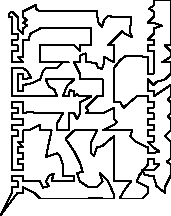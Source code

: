 unitsize(0.001cm);
// 53665.5
draw((200,400)--(0,0));
draw((0,0)--(300,400));
draw((300,400)--(400,400));
draw((400,400)--(400,500));
draw((400,500)--(600,400));
draw((600,400)--(700,300));
draw((700,300)--(800,300));
draw((800,300)--(900,300));
draw((900,300)--(1000,300));
draw((1000,300)--(1100,300));
draw((1100,300)--(1200,300));
draw((1200,300)--(1300,300));
draw((1300,300)--(1400,300));
draw((1400,300)--(1550,300));
draw((1550,300)--(1710,310));
draw((1710,310)--(1800,300));
draw((1800,300)--(1900,300));
draw((1900,300)--(2000,300));
draw((2000,300)--(2000,370));
draw((2000,370)--(1900,600));
draw((1900,600)--(1750,750));
draw((1750,750)--(1800,600));
draw((1800,600)--(1710,510));
draw((1710,510)--(1550,500));
draw((1550,500)--(1400,600));
draw((1400,600)--(1350,750));
draw((1350,750)--(1450,770));
draw((1450,770)--(1400,930));
draw((1400,930)--(1300,1130));
draw((1300,1130)--(1150,1350));
draw((1150,1350)--(1300,1500));
draw((1300,1500)--(1400,1500));
draw((1400,1500)--(1500,1500));
draw((1500,1500)--(1600,1500));
draw((1600,1500)--(1700,1500));
draw((1700,1500)--(1600,1300));
draw((1600,1300)--(1600,1100));
draw((1600,1100)--(1650,1050));
draw((1650,1050)--(1700,1200));
draw((1700,1200)--(1800,1230));
draw((1800,1230)--(2000,1400));
draw((2000,1400)--(2000,1300));
draw((2000,1300)--(2000,1200));
draw((2000,1200)--(2000,1100));
draw((2000,1100)--(2000,1000));
draw((2000,1000)--(2000,900));
draw((2000,900)--(2000,800));
draw((2000,800)--(2000,600));
draw((2000,600)--(2100,600));
draw((2100,600)--(2200,600));
draw((2200,600)--(2300,600));
draw((2300,600)--(2200,469));
draw((2200,469)--(2100,300));
draw((2100,300)--(2200,300));
draw((2200,300)--(2300,300));
draw((2300,300)--(2400,300));
draw((2400,300)--(2500,300));
draw((2500,300)--(2600,400));
draw((2600,400)--(2600,500));
draw((2600,500)--(2400,600));
draw((2400,600)--(2450,710));
draw((2450,710)--(2600,900));
draw((2600,900)--(2600,1000));
draw((2600,1000)--(2700,1000));
draw((2700,1000)--(2700,900));
draw((2700,900)--(2800,900));
draw((2800,900)--(2700,800));
draw((2700,800)--(2600,800));
draw((2600,800)--(2500,800));
draw((2500,800)--(2550,710));
draw((2550,710)--(2700,700));
draw((2700,700)--(2750,520));
draw((2750,520)--(2900,400));
draw((2900,400)--(2900,500));
draw((2900,500)--(3000,700));
draw((3000,700)--(3000,800));
draw((3000,800)--(3000,900));
draw((3000,900)--(2930,950));
draw((2930,950)--(3000,1000));
draw((3000,1000)--(3000,1100));
draw((3000,1100)--(3000,1200));
draw((3000,1200)--(3000,1300));
draw((3000,1300)--(2900,1400));
draw((2900,1400)--(3000,1500));
draw((3000,1500)--(3000,1600));
draw((3000,1600)--(3000,1700));
draw((3000,1700)--(2950,1750));
draw((2950,1750)--(3000,1800));
draw((3000,1800)--(3000,1900));
draw((3000,1900)--(3000,2000));
draw((3000,2000)--(2950,2050));
draw((2950,2050)--(3000,2100));
draw((3000,2100)--(3000,2200));
draw((3000,2200)--(3000,2300));
draw((3000,2300)--(2850,2200));
draw((2850,2200)--(2700,2100));
draw((2700,2100)--(2700,2200));
draw((2700,2200)--(2600,2200));
draw((2600,2200)--(2600,2300));
draw((2600,2300)--(2600,2400));
draw((2600,2400)--(2700,2300));
draw((2700,2300)--(2760,2360));
draw((2760,2360)--(2900,2400));
draw((2900,2400)--(3000,2500));
draw((3000,2500)--(3000,2600));
draw((3000,2600)--(3000,2700));
draw((3000,2700)--(2850,2700));
draw((2850,2700)--(3000,2800));
draw((3000,2800)--(3000,2900));
draw((3000,2900)--(2900,3000));
draw((2900,3000)--(3000,3000));
draw((3000,3000)--(3000,3100));
draw((3000,3100)--(3000,3200));
draw((3000,3200)--(3000,3300));
draw((3000,3300)--(3000,3400));
draw((3000,3400)--(3000,3500));
draw((3000,3500)--(3000,3600));
draw((3000,3600)--(3000,3700));
draw((3000,3700)--(3000,3800));
draw((3000,3800)--(2700,3800));
draw((2700,3800)--(2700,3700));
draw((2700,3700)--(2620,3650));
draw((2620,3650)--(2700,3600));
draw((2700,3600)--(2700,3500));
draw((2700,3500)--(2600,3400));
draw((2600,3400)--(2700,3400));
draw((2700,3400)--(2850,3350));
draw((2850,3350)--(2700,3300));
draw((2700,3300)--(2700,3200));
draw((2700,3200)--(2600,3100));
draw((2600,3100)--(2700,3100));
draw((2700,3100)--(2700,3000));
draw((2700,3000)--(2600,3000));
draw((2600,3000)--(2600,2900));
draw((2600,2900)--(2700,2900));
draw((2700,2900)--(2700,2800));
draw((2700,2800)--(2700,2700));
draw((2700,2700)--(2700,2600));
draw((2700,2600)--(2700,2500));
draw((2700,2500)--(2600,2500));
draw((2600,2500)--(2600,2600));
draw((2600,2600)--(2600,2700));
draw((2600,2700)--(2600,2800));
draw((2600,2800)--(2220,2820));
draw((2220,2820)--(2120,2750));
draw((2120,2750)--(2000,2600));
draw((2000,2600)--(2000,2500));
draw((2000,2500)--(2000,2400));
draw((2000,2400)--(2000,2300));
draw((2000,2300)--(2000,2200));
draw((2000,2200)--(2000,2100));
draw((2000,2100)--(2000,2000));
draw((2000,2000)--(2110,2000));
draw((2110,2000)--(2170,1900));
draw((2170,1900)--(2400,2100));
draw((2400,2100)--(2600,2100));
draw((2600,2100)--(2600,2000));
draw((2600,2000)--(2700,2000));
draw((2700,2000)--(2700,1900));
draw((2700,1900)--(2600,1900));
draw((2600,1900)--(2600,1800));
draw((2600,1800)--(2700,1800));
draw((2700,1800)--(2700,1700));
draw((2700,1700)--(2600,1700));
draw((2600,1700)--(2600,1600));
draw((2600,1600)--(2700,1600));
draw((2700,1600)--(2700,1500));
draw((2700,1500)--(2600,1500));
draw((2600,1500)--(2600,1400));
draw((2600,1400)--(2700,1400));
draw((2700,1400)--(2700,1300));
draw((2700,1300)--(2600,1300));
draw((2600,1300)--(2700,1200));
draw((2700,1200)--(2800,1130));
draw((2800,1130)--(2700,1100));
draw((2700,1100)--(2600,1100));
draw((2600,1100)--(2600,1200));
draw((2600,1200)--(2390,1300));
draw((2390,1300)--(2290,1400));
draw((2290,1400)--(2320,1500));
draw((2320,1500)--(2000,1500));
draw((2000,1500)--(1800,1500));
draw((1800,1500)--(2000,1600));
draw((2000,1600)--(2060,1650));
draw((2060,1650)--(2000,1700));
draw((2000,1700)--(2000,1800));
draw((2000,1800)--(2000,1900));
draw((2000,1900)--(1800,1800));
draw((1800,1800)--(1700,1800));
draw((1700,1800)--(1600,1800));
draw((1600,1800)--(1500,1800));
draw((1500,1800)--(1550,1850));
draw((1550,1850)--(1500,1900));
draw((1500,1900)--(1700,2100));
draw((1700,2100)--(1800,2100));
draw((1800,2100)--(1800,2400));
draw((1800,2400)--(1700,2400));
draw((1700,2400)--(1600,2400));
draw((1600,2400)--(1500,2400));
draw((1500,2400)--(1400,2400));
draw((1400,2400)--(1400,2500));
draw((1400,2500)--(1300,2700));
draw((1300,2700)--(1400,2700));
draw((1400,2700)--(1400,2820));
draw((1400,2820)--(1500,2860));
draw((1500,2860)--(1500,2800));
draw((1500,2800)--(1500,2700));
draw((1500,2700)--(1600,2700));
draw((1600,2700)--(1690,2680));
draw((1690,2680)--(1720,2610));
draw((1720,2610)--(1790,2580));
draw((1790,2580)--(1829,2700));
draw((1829,2700)--(1829,2800));
draw((1829,2800)--(2000,2700));
draw((2000,2700)--(2000,2800));
draw((2000,2800)--(2000,2900));
draw((2000,2900)--(2000,3000));
draw((2000,3000)--(1900,3000));
draw((1900,3000)--(2000,3100));
draw((2000,3100)--(2050,3150));
draw((2050,3150)--(2100,3200));
draw((2100,3200)--(2150,3250));
draw((2150,3250)--(2200,3200));
draw((2200,3200)--(2320,3150));
draw((2320,3150)--(2280,3250));
draw((2280,3250)--(2300,3400));
draw((2300,3400)--(2300,3500));
draw((2300,3500)--(2000,3500));
draw((2000,3500)--(1900,3520));
draw((1900,3520)--(1829,3450));
draw((1829,3450)--(1790,3330));
draw((1790,3330)--(1720,3409));
draw((1720,3409)--(1700,3600));
draw((1700,3600)--(1600,3600));
draw((1600,3600)--(1500,3600));
draw((1500,3600)--(1400,3600));
draw((1400,3600)--(1300,3600));
draw((1300,3600)--(1200,3600));
draw((1200,3600)--(1100,3600));
draw((1100,3600)--(1000,3600));
draw((1000,3600)--(900,3600));
draw((900,3600)--(800,3600));
draw((800,3600)--(700,3600));
draw((700,3600)--(620,3650));
draw((620,3650)--(620,3709));
draw((620,3709)--(400,3600));
draw((400,3600)--(400,3500));
draw((400,3500)--(469,3450));
draw((469,3450)--(400,3400));
draw((400,3400)--(469,3350));
draw((469,3350)--(400,3300));
draw((400,3300)--(400,3200));
draw((400,3200)--(300,3300));
draw((300,3300)--(300,3400));
draw((300,3400)--(300,3500));
draw((300,3500)--(200,3600));
draw((200,3600)--(150,3550));
draw((150,3550)--(150,3500));
draw((150,3500)--(200,3500));
draw((200,3500)--(200,3400));
draw((200,3400)--(200,3300));
draw((200,3300)--(200,3200));
draw((200,3200)--(300,3200));
draw((300,3200)--(300,3100));
draw((300,3100)--(200,3100));
draw((200,3100)--(200,3000));
draw((200,3000)--(300,3000));
draw((300,3000)--(300,2900));
draw((300,2900)--(200,2900));
draw((200,2900)--(200,2800));
draw((200,2800)--(200,2700));
draw((200,2700)--(300,2700));
draw((300,2700)--(400,2700));
draw((400,2700)--(300,2800));
draw((300,2800)--(400,2800));
draw((400,2800)--(400,2900));
draw((400,2900)--(400,3000));
draw((400,3000)--(400,3100));
draw((400,3100)--(500,3100));
draw((500,3100)--(520,3200));
draw((520,3200)--(700,3300));
draw((700,3300)--(800,3300));
draw((800,3300)--(900,3300));
draw((900,3300)--(1000,3300));
draw((1000,3300)--(1100,3300));
draw((1100,3300)--(1200,3300));
draw((1200,3300)--(1300,3300));
draw((1300,3300)--(1400,3300));
draw((1400,3300)--(1500,3300));
draw((1500,3300)--(1600,3300));
draw((1600,3300)--(1600,3000));
draw((1600,3000)--(1500,3000));
draw((1500,3000)--(1400,3000));
draw((1400,3000)--(1400,2900));
draw((1400,2900)--(1300,3000));
draw((1300,3000)--(1200,3000));
draw((1200,3000)--(1100,3000));
draw((1100,3000)--(1000,3000));
draw((1000,3000)--(900,3000));
draw((900,3000)--(800,3000));
draw((800,3000)--(700,3000));
draw((700,3000)--(700,2700));
draw((700,2700)--(800,2700));
draw((800,2700)--(900,2700));
draw((900,2700)--(1000,2700));
draw((1000,2700)--(1200,2700));
draw((1200,2700)--(1100,2700));
draw((1100,2700)--(1000,2600));
draw((1000,2600)--(910,2600));
draw((910,2600)--(800,2600));
draw((800,2600)--(750,2550));
draw((750,2550)--(700,2400));
draw((700,2400)--(540,2330));
draw((540,2330)--(400,2300));
draw((400,2300)--(400,2200));
draw((400,2200)--(300,2200));
draw((300,2200)--(300,2300));
draw((300,2300)--(300,2400));
draw((300,2400)--(300,2500));
draw((300,2500)--(400,2500));
draw((400,2500)--(400,2400));
draw((400,2400)--(540,2430));
draw((540,2430)--(469,2550));
draw((469,2550)--(400,2600));
draw((400,2600)--(300,2600));
draw((300,2600)--(200,2600));
draw((200,2600)--(200,2500));
draw((200,2500)--(200,2400));
draw((200,2400)--(200,2300));
draw((200,2300)--(200,2200));
draw((200,2200)--(200,2100));
draw((200,2100)--(300,2100));
draw((300,2100)--(400,2100));
draw((400,2100)--(530,2100));
draw((530,2100)--(700,2100));
draw((700,2100)--(800,2100));
draw((800,2100)--(900,2100));
draw((900,2100)--(1000,2100));
draw((1000,2100)--(950,2220));
draw((950,2220)--(850,2280));
draw((850,2280)--(800,2400));
draw((800,2400)--(900,2400));
draw((900,2400)--(1000,2400));
draw((1000,2400)--(1100,2400));
draw((1100,2400)--(1200,2400));
draw((1200,2400)--(1300,2400));
draw((1300,2400)--(1170,2280));
draw((1170,2280)--(1100,2100));
draw((1100,2100)--(1200,2100));
draw((1200,2100)--(1220,2210));
draw((1220,2210)--(1300,2200));
draw((1300,2200)--(1300,2100));
draw((1300,2100)--(1350,2140));
draw((1350,2140)--(1400,2100));
draw((1400,2100)--(1500,2100));
draw((1500,2100)--(1600,2100));
draw((1600,2100)--(1400,2000));
draw((1400,2000)--(1400,1800));
draw((1400,1800)--(1350,1700));
draw((1350,1700)--(1300,1800));
draw((1300,1800)--(1200,1800));
draw((1200,1800)--(1200,1700));
draw((1200,1700)--(1200,1500));
draw((1200,1500)--(1100,1500));
draw((1100,1500)--(1000,1500));
draw((1000,1500)--(1000,1629));
draw((1000,1629)--(1100,1800));
draw((1100,1800)--(1000,1800));
draw((1000,1800)--(900,1800));
draw((900,1800)--(800,1800));
draw((800,1800)--(700,1800));
draw((700,1800)--(500,1829));
draw((500,1829)--(400,1800));
draw((400,1800)--(400,1900));
draw((400,1900)--(400,2000));
draw((400,2000)--(300,2000));
draw((300,2000)--(200,2000));
draw((200,2000)--(200,1900));
draw((200,1900)--(300,1900));
draw((300,1900)--(300,1800));
draw((300,1800)--(200,1800));
draw((200,1800)--(200,1700));
draw((200,1700)--(300,1700));
draw((300,1700)--(400,1700));
draw((400,1700)--(400,1600));
draw((400,1600)--(300,1600));
draw((300,1600)--(200,1600));
draw((200,1600)--(200,1500));
draw((200,1500)--(300,1500));
draw((300,1500)--(300,1400));
draw((300,1400)--(200,1400));
draw((200,1400)--(200,1300));
draw((200,1300)--(200,1200));
draw((200,1200)--(200,1100));
draw((200,1100)--(200,1000));
draw((200,1000)--(200,900));
draw((200,900)--(200,800));
draw((200,800)--(300,800));
draw((300,800)--(400,800));
draw((400,800)--(400,900));
draw((400,900)--(300,900));
draw((300,900)--(300,1000));
draw((300,1000)--(400,1000));
draw((400,1000)--(400,1100));
draw((400,1100)--(300,1100));
draw((300,1100)--(300,1200));
draw((300,1200)--(400,1200));
draw((400,1200)--(300,1300));
draw((300,1300)--(400,1300));
draw((400,1300)--(400,1400));
draw((400,1400)--(400,1500));
draw((400,1500)--(500,1500));
draw((500,1500)--(700,1600));
draw((700,1600)--(700,1500));
draw((700,1500)--(800,1500));
draw((800,1500)--(900,1500));
draw((900,1500)--(800,1030));
draw((800,1030)--(1000,1100));
draw((1000,1100)--(1050,1050));
draw((1050,1050)--(1100,900));
draw((1100,900)--(1100,700));
draw((1100,700)--(1300,700));
draw((1300,700)--(1300,600));
draw((1300,600)--(1200,600));
draw((1200,600)--(1100,600));
draw((1100,600)--(1000,600));
draw((1000,600)--(900,600));
draw((900,600)--(939,740));
draw((939,740)--(850,700));
draw((850,700)--(800,600));
draw((800,600)--(850,520));
draw((850,520)--(750,490));
draw((750,490)--(700,600));
draw((700,600)--(400,600));
draw((400,600)--(400,700));
draw((400,700)--(300,700));
draw((300,700)--(200,700));
draw((200,700)--(200,600));
draw((200,600)--(300,600));
draw((300,600)--(300,500));
draw((300,500)--(200,500));
draw((200,500)--(200,400));

